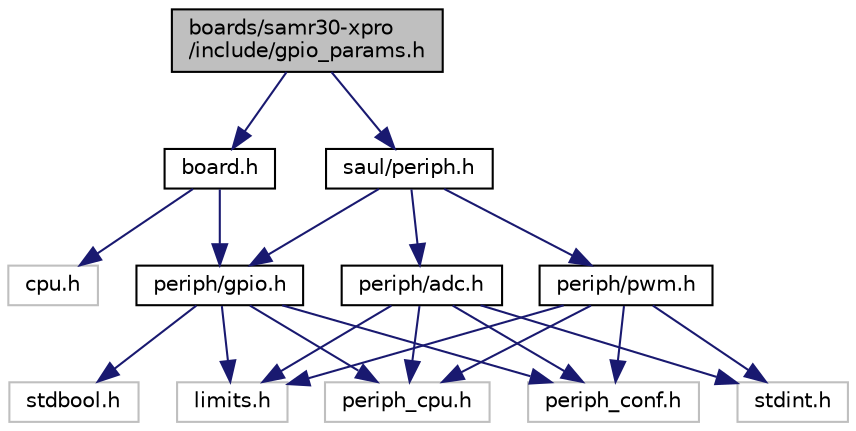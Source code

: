 digraph "boards/samr30-xpro/include/gpio_params.h"
{
 // LATEX_PDF_SIZE
  edge [fontname="Helvetica",fontsize="10",labelfontname="Helvetica",labelfontsize="10"];
  node [fontname="Helvetica",fontsize="10",shape=record];
  Node1 [label="boards/samr30-xpro\l/include/gpio_params.h",height=0.2,width=0.4,color="black", fillcolor="grey75", style="filled", fontcolor="black",tooltip="Board specific configuration of direct mapped GPIOs."];
  Node1 -> Node2 [color="midnightblue",fontsize="10",style="solid",fontname="Helvetica"];
  Node2 [label="board.h",height=0.2,width=0.4,color="black", fillcolor="white", style="filled",URL="$samr30-xpro_2include_2board_8h.html",tooltip="Board specific definitions for the Atmel SAM R30 Xplained Pro board."];
  Node2 -> Node3 [color="midnightblue",fontsize="10",style="solid",fontname="Helvetica"];
  Node3 [label="cpu.h",height=0.2,width=0.4,color="grey75", fillcolor="white", style="filled",tooltip=" "];
  Node2 -> Node4 [color="midnightblue",fontsize="10",style="solid",fontname="Helvetica"];
  Node4 [label="periph/gpio.h",height=0.2,width=0.4,color="black", fillcolor="white", style="filled",URL="$drivers_2include_2periph_2gpio_8h.html",tooltip="Low-level GPIO peripheral driver interface definitions."];
  Node4 -> Node5 [color="midnightblue",fontsize="10",style="solid",fontname="Helvetica"];
  Node5 [label="limits.h",height=0.2,width=0.4,color="grey75", fillcolor="white", style="filled",tooltip=" "];
  Node4 -> Node6 [color="midnightblue",fontsize="10",style="solid",fontname="Helvetica"];
  Node6 [label="stdbool.h",height=0.2,width=0.4,color="grey75", fillcolor="white", style="filled",tooltip=" "];
  Node4 -> Node7 [color="midnightblue",fontsize="10",style="solid",fontname="Helvetica"];
  Node7 [label="periph_cpu.h",height=0.2,width=0.4,color="grey75", fillcolor="white", style="filled",tooltip=" "];
  Node4 -> Node8 [color="midnightblue",fontsize="10",style="solid",fontname="Helvetica"];
  Node8 [label="periph_conf.h",height=0.2,width=0.4,color="grey75", fillcolor="white", style="filled",tooltip=" "];
  Node1 -> Node9 [color="midnightblue",fontsize="10",style="solid",fontname="Helvetica"];
  Node9 [label="saul/periph.h",height=0.2,width=0.4,color="black", fillcolor="white", style="filled",URL="$periph_8h.html",tooltip="Parameter definitions for mapping peripherals directly to SAUL."];
  Node9 -> Node4 [color="midnightblue",fontsize="10",style="solid",fontname="Helvetica"];
  Node9 -> Node10 [color="midnightblue",fontsize="10",style="solid",fontname="Helvetica"];
  Node10 [label="periph/adc.h",height=0.2,width=0.4,color="black", fillcolor="white", style="filled",URL="$adc_8h.html",tooltip="Low-level ADC peripheral driver interface definitions."];
  Node10 -> Node5 [color="midnightblue",fontsize="10",style="solid",fontname="Helvetica"];
  Node10 -> Node11 [color="midnightblue",fontsize="10",style="solid",fontname="Helvetica"];
  Node11 [label="stdint.h",height=0.2,width=0.4,color="grey75", fillcolor="white", style="filled",tooltip=" "];
  Node10 -> Node7 [color="midnightblue",fontsize="10",style="solid",fontname="Helvetica"];
  Node10 -> Node8 [color="midnightblue",fontsize="10",style="solid",fontname="Helvetica"];
  Node9 -> Node12 [color="midnightblue",fontsize="10",style="solid",fontname="Helvetica"];
  Node12 [label="periph/pwm.h",height=0.2,width=0.4,color="black", fillcolor="white", style="filled",URL="$pwm_8h.html",tooltip="Low-level PWM peripheral driver interface definitions."];
  Node12 -> Node11 [color="midnightblue",fontsize="10",style="solid",fontname="Helvetica"];
  Node12 -> Node5 [color="midnightblue",fontsize="10",style="solid",fontname="Helvetica"];
  Node12 -> Node7 [color="midnightblue",fontsize="10",style="solid",fontname="Helvetica"];
  Node12 -> Node8 [color="midnightblue",fontsize="10",style="solid",fontname="Helvetica"];
}
